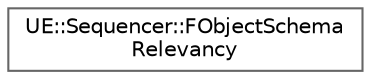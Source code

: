 digraph "Graphical Class Hierarchy"
{
 // INTERACTIVE_SVG=YES
 // LATEX_PDF_SIZE
  bgcolor="transparent";
  edge [fontname=Helvetica,fontsize=10,labelfontname=Helvetica,labelfontsize=10];
  node [fontname=Helvetica,fontsize=10,shape=box,height=0.2,width=0.4];
  rankdir="LR";
  Node0 [id="Node000000",label="UE::Sequencer::FObjectSchema\lRelevancy",height=0.2,width=0.4,color="grey40", fillcolor="white", style="filled",URL="$de/d3d/structUE_1_1Sequencer_1_1FObjectSchemaRelevancy.html",tooltip=" "];
}
